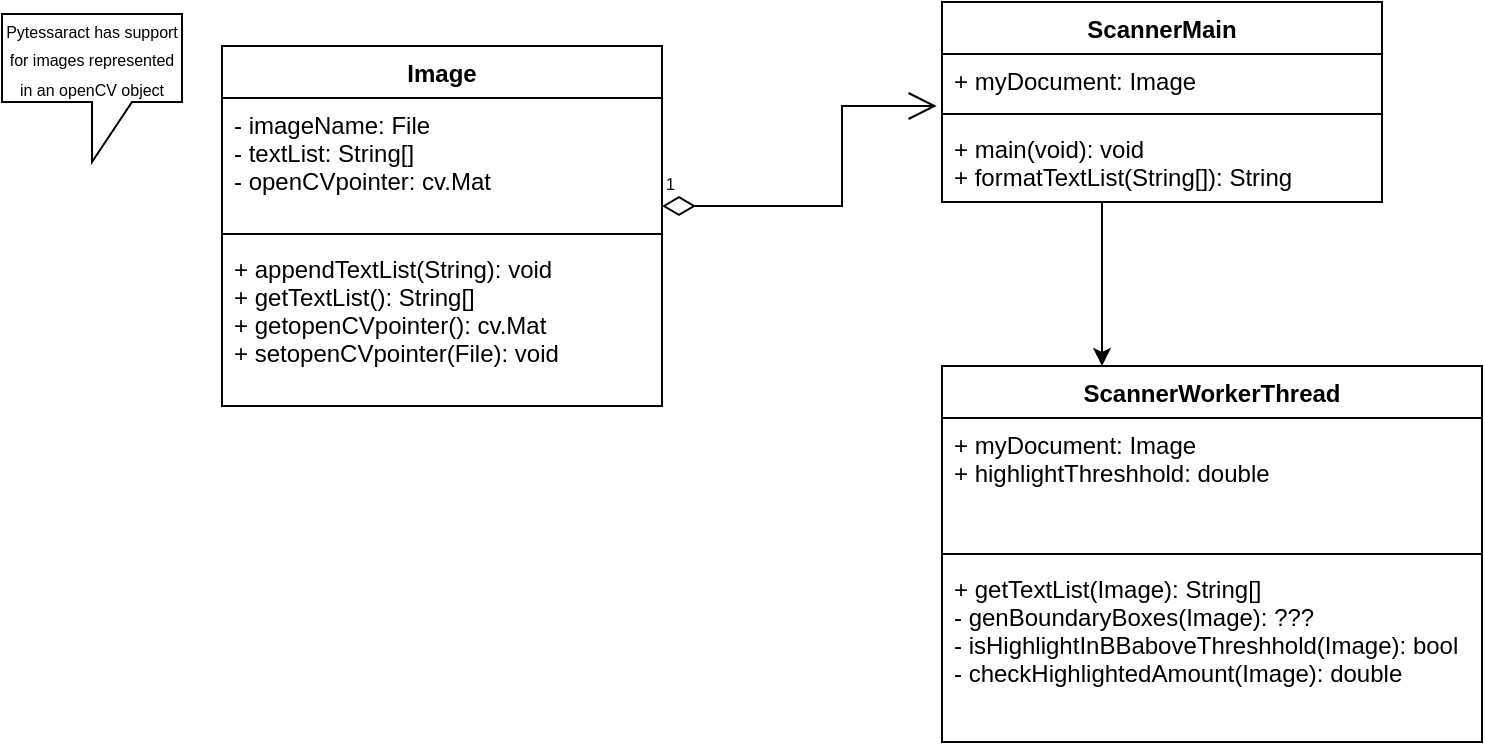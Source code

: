<mxfile version="15.7.0" type="device"><diagram id="t40bg3zAvs3TTOx6XeF1" name="Page-1"><mxGraphModel dx="946" dy="612" grid="1" gridSize="10" guides="1" tooltips="1" connect="1" arrows="1" fold="1" page="1" pageScale="1" pageWidth="850" pageHeight="1100" math="0" shadow="0"><root><mxCell id="0"/><mxCell id="1" parent="0"/><mxCell id="CDoN41XhP4BMwk_fJiJX-2" value="ScannerMain" style="swimlane;fontStyle=1;align=center;verticalAlign=top;childLayout=stackLayout;horizontal=1;startSize=26;horizontalStack=0;resizeParent=1;resizeParentMax=0;resizeLast=0;collapsible=1;marginBottom=0;" vertex="1" parent="1"><mxGeometry x="480" y="48" width="220" height="100" as="geometry"/></mxCell><mxCell id="CDoN41XhP4BMwk_fJiJX-3" value="+ myDocument: Image" style="text;strokeColor=none;fillColor=none;align=left;verticalAlign=top;spacingLeft=4;spacingRight=4;overflow=hidden;rotatable=0;points=[[0,0.5],[1,0.5]];portConstraint=eastwest;" vertex="1" parent="CDoN41XhP4BMwk_fJiJX-2"><mxGeometry y="26" width="220" height="26" as="geometry"/></mxCell><mxCell id="CDoN41XhP4BMwk_fJiJX-4" value="" style="line;strokeWidth=1;fillColor=none;align=left;verticalAlign=middle;spacingTop=-1;spacingLeft=3;spacingRight=3;rotatable=0;labelPosition=right;points=[];portConstraint=eastwest;" vertex="1" parent="CDoN41XhP4BMwk_fJiJX-2"><mxGeometry y="52" width="220" height="8" as="geometry"/></mxCell><mxCell id="CDoN41XhP4BMwk_fJiJX-5" value="+ main(void): void&#10;+ formatTextList(String[]): String" style="text;strokeColor=none;fillColor=none;align=left;verticalAlign=top;spacingLeft=4;spacingRight=4;overflow=hidden;rotatable=0;points=[[0,0.5],[1,0.5]];portConstraint=eastwest;" vertex="1" parent="CDoN41XhP4BMwk_fJiJX-2"><mxGeometry y="60" width="220" height="40" as="geometry"/></mxCell><mxCell id="CDoN41XhP4BMwk_fJiJX-10" value="ScannerWorkerThread" style="swimlane;fontStyle=1;align=center;verticalAlign=top;childLayout=stackLayout;horizontal=1;startSize=26;horizontalStack=0;resizeParent=1;resizeParentMax=0;resizeLast=0;collapsible=1;marginBottom=0;" vertex="1" parent="1"><mxGeometry x="480" y="230" width="270" height="188" as="geometry"/></mxCell><mxCell id="CDoN41XhP4BMwk_fJiJX-11" value="+ myDocument: Image&#10;+ highlightThreshhold: double" style="text;strokeColor=none;fillColor=none;align=left;verticalAlign=top;spacingLeft=4;spacingRight=4;overflow=hidden;rotatable=0;points=[[0,0.5],[1,0.5]];portConstraint=eastwest;" vertex="1" parent="CDoN41XhP4BMwk_fJiJX-10"><mxGeometry y="26" width="270" height="64" as="geometry"/></mxCell><mxCell id="CDoN41XhP4BMwk_fJiJX-12" value="" style="line;strokeWidth=1;fillColor=none;align=left;verticalAlign=middle;spacingTop=-1;spacingLeft=3;spacingRight=3;rotatable=0;labelPosition=right;points=[];portConstraint=eastwest;" vertex="1" parent="CDoN41XhP4BMwk_fJiJX-10"><mxGeometry y="90" width="270" height="8" as="geometry"/></mxCell><mxCell id="CDoN41XhP4BMwk_fJiJX-13" value="+ getTextList(Image): String[]&#10;- genBoundaryBoxes(Image): ???&#10;- isHighlightInBBaboveThreshhold(Image): bool&#10;- checkHighlightedAmount(Image): double" style="text;strokeColor=none;fillColor=none;align=left;verticalAlign=top;spacingLeft=4;spacingRight=4;overflow=hidden;rotatable=0;points=[[0,0.5],[1,0.5]];portConstraint=eastwest;" vertex="1" parent="CDoN41XhP4BMwk_fJiJX-10"><mxGeometry y="98" width="270" height="90" as="geometry"/></mxCell><mxCell id="CDoN41XhP4BMwk_fJiJX-15" value="Image" style="swimlane;fontStyle=1;align=center;verticalAlign=top;childLayout=stackLayout;horizontal=1;startSize=26;horizontalStack=0;resizeParent=1;resizeParentMax=0;resizeLast=0;collapsible=1;marginBottom=0;" vertex="1" parent="1"><mxGeometry x="120" y="70" width="220" height="180" as="geometry"/></mxCell><mxCell id="CDoN41XhP4BMwk_fJiJX-16" value="- imageName: File&#10;- textList: String[]&#10;- openCVpointer: cv.Mat&#10;" style="text;strokeColor=none;fillColor=none;align=left;verticalAlign=top;spacingLeft=4;spacingRight=4;overflow=hidden;rotatable=0;points=[[0,0.5],[1,0.5]];portConstraint=eastwest;" vertex="1" parent="CDoN41XhP4BMwk_fJiJX-15"><mxGeometry y="26" width="220" height="64" as="geometry"/></mxCell><mxCell id="CDoN41XhP4BMwk_fJiJX-17" value="" style="line;strokeWidth=1;fillColor=none;align=left;verticalAlign=middle;spacingTop=-1;spacingLeft=3;spacingRight=3;rotatable=0;labelPosition=right;points=[];portConstraint=eastwest;" vertex="1" parent="CDoN41XhP4BMwk_fJiJX-15"><mxGeometry y="90" width="220" height="8" as="geometry"/></mxCell><mxCell id="CDoN41XhP4BMwk_fJiJX-18" value="+ appendTextList(String): void&#10;+ getTextList(): String[]&#10;+ getopenCVpointer(): cv.Mat&#10;+ setopenCVpointer(File): void&#10;" style="text;strokeColor=none;fillColor=none;align=left;verticalAlign=top;spacingLeft=4;spacingRight=4;overflow=hidden;rotatable=0;points=[[0,0.5],[1,0.5]];portConstraint=eastwest;" vertex="1" parent="CDoN41XhP4BMwk_fJiJX-15"><mxGeometry y="98" width="220" height="82" as="geometry"/></mxCell><mxCell id="CDoN41XhP4BMwk_fJiJX-19" value="&lt;font style=&quot;font-size: 8px&quot;&gt;Pytessaract has support for images represented in an openCV object&lt;/font&gt;" style="shape=callout;whiteSpace=wrap;html=1;perimeter=calloutPerimeter;" vertex="1" parent="1"><mxGeometry x="10" y="54" width="90" height="74" as="geometry"/></mxCell><mxCell id="CDoN41XhP4BMwk_fJiJX-20" value="1" style="endArrow=open;html=1;endSize=12;startArrow=diamondThin;startSize=14;startFill=0;edgeStyle=orthogonalEdgeStyle;align=left;verticalAlign=bottom;rounded=0;fontSize=8;entryX=-0.012;entryY=1;entryDx=0;entryDy=0;entryPerimeter=0;" edge="1" parent="1" target="CDoN41XhP4BMwk_fJiJX-3"><mxGeometry x="-1" y="3" relative="1" as="geometry"><mxPoint x="340" y="150" as="sourcePoint"/><mxPoint x="500" y="150" as="targetPoint"/><Array as="points"><mxPoint x="430" y="150"/><mxPoint x="430" y="100"/></Array></mxGeometry></mxCell><mxCell id="CDoN41XhP4BMwk_fJiJX-24" value="" style="edgeStyle=orthogonalEdgeStyle;rounded=0;orthogonalLoop=1;jettySize=auto;html=1;fontSize=8;" edge="1" parent="1" source="CDoN41XhP4BMwk_fJiJX-5" target="CDoN41XhP4BMwk_fJiJX-10"><mxGeometry relative="1" as="geometry"><Array as="points"><mxPoint x="560" y="160"/><mxPoint x="560" y="160"/></Array></mxGeometry></mxCell></root></mxGraphModel></diagram></mxfile>